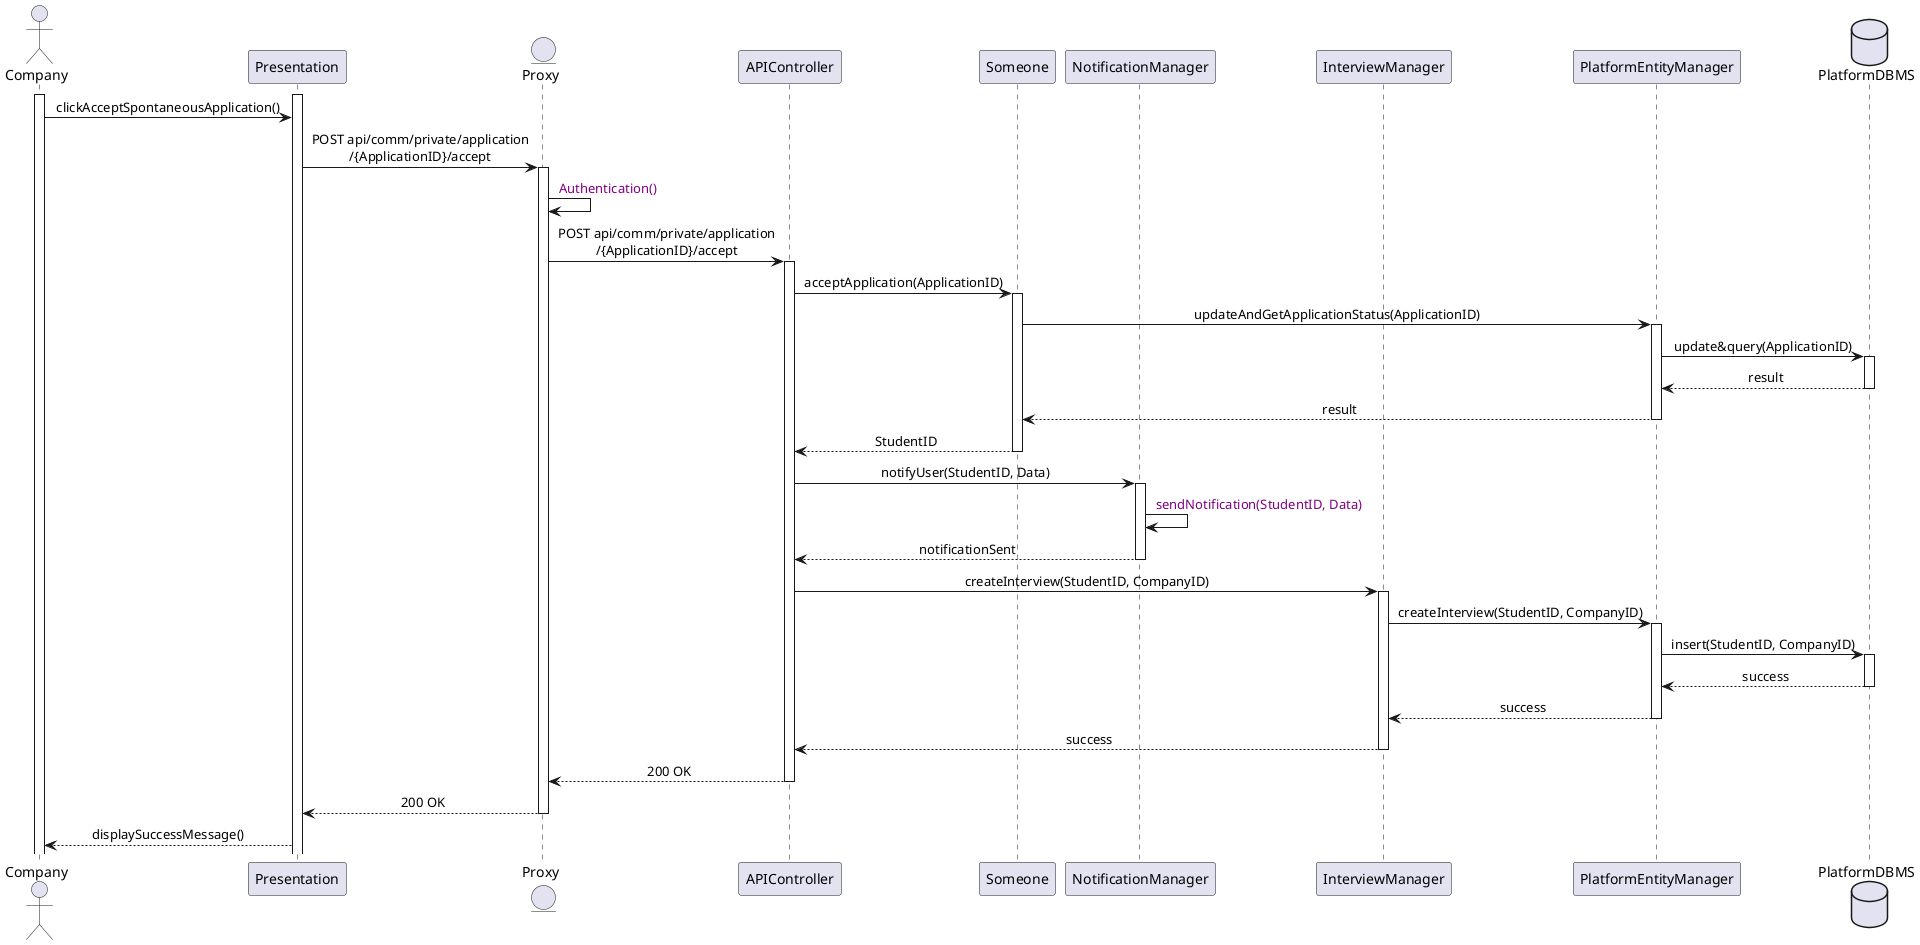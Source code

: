 @startuml Company Accepts Spontaneous Application
skinparam sequenceMessageAlign center

actor       Company
participant Presentation
entity      Proxy
participant APIController
participant Someone
participant NotificationManager
participant InterviewManager
participant PlatformEntityManager
database    PlatformDBMS

activate Company
activate Presentation
Company -> Presentation : clickAcceptSpontaneousApplication()
Presentation -> Proxy ++ : POST api/comm/private/application\n/{ApplicationID}/accept
Proxy -> Proxy : <color:purple> Authentication()
Proxy -> APIController ++ : POST api/comm/private/application\n/{ApplicationID}/accept
APIController -> Someone ++ : acceptApplication(ApplicationID)
Someone -> PlatformEntityManager ++ : updateAndGetApplicationStatus(ApplicationID)
PlatformEntityManager -> PlatformDBMS ++ : update&query(ApplicationID)
PlatformDBMS --> PlatformEntityManager -- : result
PlatformEntityManager --> Someone -- : result
Someone --> APIController -- : StudentID

APIController -> NotificationManager ++ : notifyUser(StudentID, Data)
NotificationManager -> NotificationManager : <color:purple> sendNotification(StudentID, Data)
NotificationManager --> APIController -- : notificationSent
APIController -> InterviewManager ++ : createInterview(StudentID, CompanyID)
InterviewManager -> PlatformEntityManager ++ : createInterview(StudentID, CompanyID)
PlatformEntityManager -> PlatformDBMS ++ : insert(StudentID, CompanyID)
PlatformDBMS --> PlatformEntityManager -- : success
PlatformEntityManager --> InterviewManager -- : success
InterviewManager --> APIController -- : success
APIController --> Proxy : 200 OK 
deactivate APIController
Proxy --> Presentation : 200 OK 
deactivate Proxy
Presentation --> Company : displaySuccessMessage()
@enduml